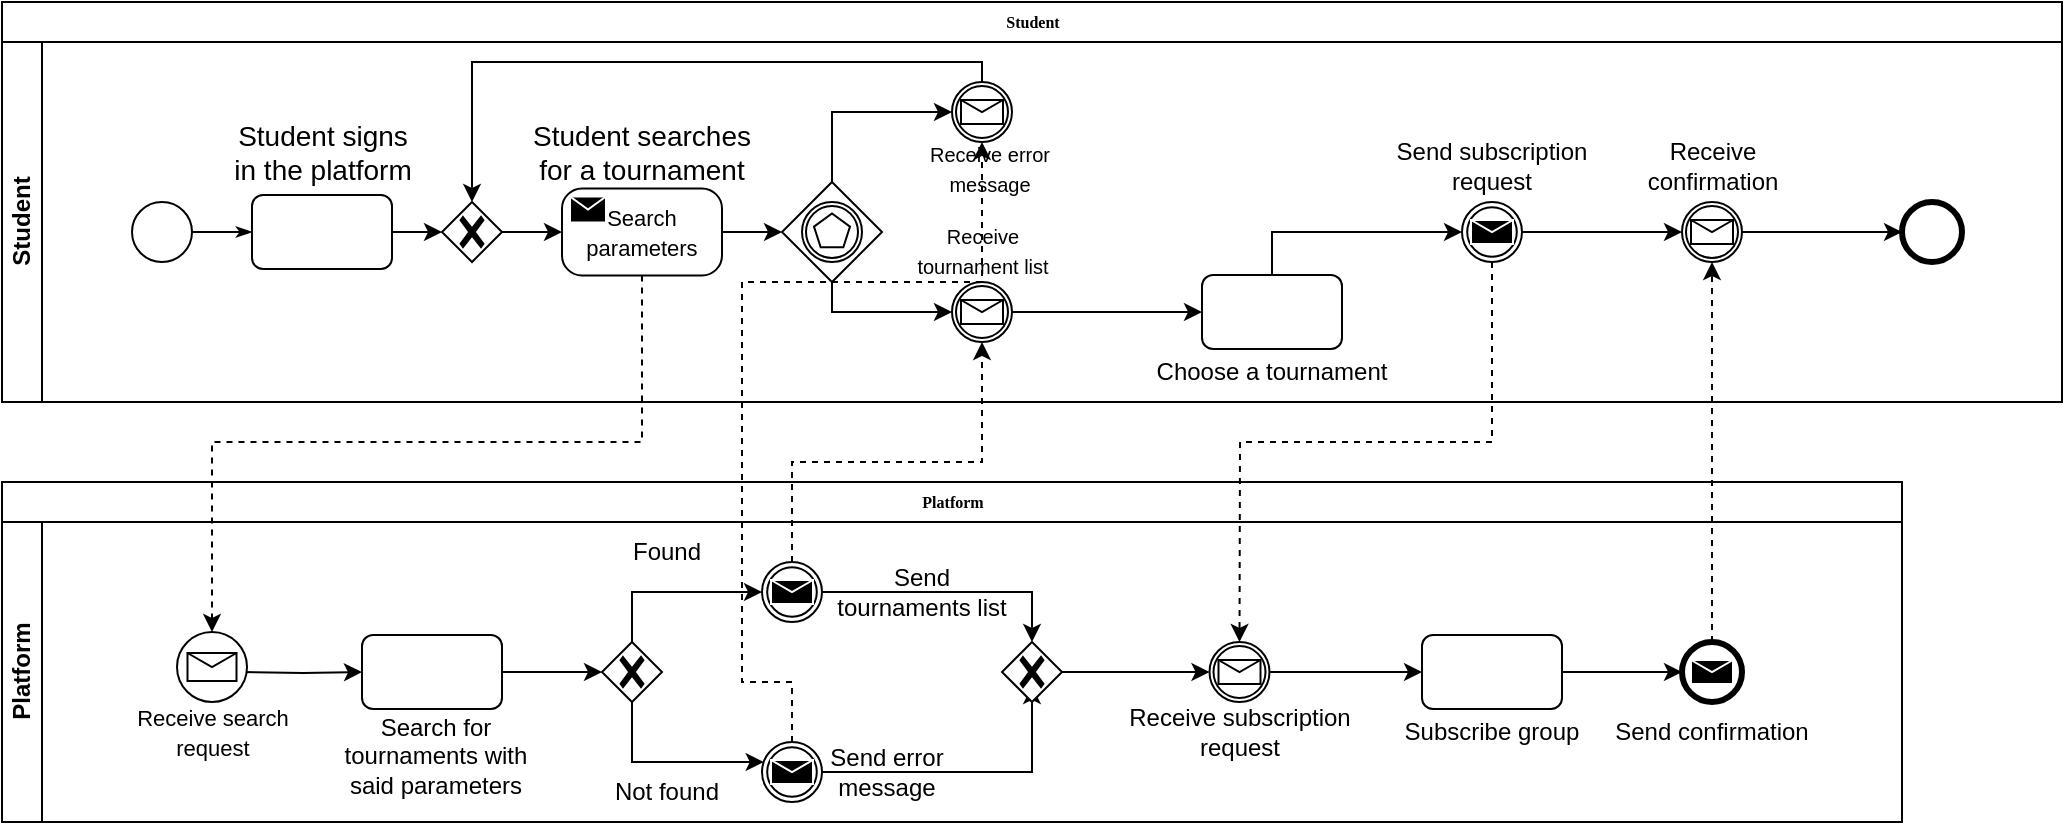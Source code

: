 <mxfile version="21.0.2" type="device"><diagram name="Page-1" id="c7488fd3-1785-93aa-aadb-54a6760d102a"><mxGraphModel dx="1221" dy="686" grid="1" gridSize="10" guides="1" tooltips="1" connect="1" arrows="1" fold="1" page="1" pageScale="1" pageWidth="1100" pageHeight="850" background="none" math="0" shadow="0"><root><mxCell id="0"/><mxCell id="1" parent="0"/><mxCell id="CDbokZhid0h3c1UekMTh-214" value="Student" style="swimlane;html=1;childLayout=stackLayout;horizontal=1;startSize=20;horizontalStack=0;rounded=0;shadow=0;labelBackgroundColor=none;strokeWidth=1;fontFamily=Verdana;fontSize=8;align=center;" parent="1" vertex="1"><mxGeometry x="1050" y="170" width="1030" height="200" as="geometry"/></mxCell><mxCell id="CDbokZhid0h3c1UekMTh-215" value="Student" style="swimlane;html=1;startSize=20;horizontal=0;" parent="CDbokZhid0h3c1UekMTh-214" vertex="1"><mxGeometry y="20" width="1030" height="180" as="geometry"/></mxCell><mxCell id="CDbokZhid0h3c1UekMTh-216" style="edgeStyle=orthogonalEdgeStyle;rounded=0;html=1;labelBackgroundColor=none;startArrow=none;startFill=0;startSize=5;endArrow=classicThin;endFill=1;endSize=5;jettySize=auto;orthogonalLoop=1;strokeWidth=1;fontFamily=Verdana;fontSize=8" parent="CDbokZhid0h3c1UekMTh-215" source="CDbokZhid0h3c1UekMTh-217" target="CDbokZhid0h3c1UekMTh-219" edge="1"><mxGeometry relative="1" as="geometry"/></mxCell><mxCell id="CDbokZhid0h3c1UekMTh-217" value="" style="ellipse;whiteSpace=wrap;html=1;rounded=0;shadow=0;labelBackgroundColor=none;strokeWidth=1;fontFamily=Verdana;fontSize=8;align=center;" parent="CDbokZhid0h3c1UekMTh-215" vertex="1"><mxGeometry x="65" y="80" width="30" height="30" as="geometry"/></mxCell><mxCell id="CDbokZhid0h3c1UekMTh-218" style="edgeStyle=orthogonalEdgeStyle;rounded=0;orthogonalLoop=1;jettySize=auto;html=1;" parent="CDbokZhid0h3c1UekMTh-215" source="CDbokZhid0h3c1UekMTh-219" target="CDbokZhid0h3c1UekMTh-239" edge="1"><mxGeometry relative="1" as="geometry"/></mxCell><mxCell id="CDbokZhid0h3c1UekMTh-219" value="&lt;font size=&quot;1&quot;&gt;&lt;br&gt;&lt;/font&gt;" style="rounded=1;whiteSpace=wrap;html=1;shadow=0;labelBackgroundColor=none;strokeWidth=1;fontFamily=Verdana;fontSize=8;align=center;" parent="CDbokZhid0h3c1UekMTh-215" vertex="1"><mxGeometry x="125" y="76.5" width="70" height="37" as="geometry"/></mxCell><mxCell id="CDbokZhid0h3c1UekMTh-221" value="&lt;font style=&quot;font-size: 14px;&quot;&gt;Student signs in the platform&lt;/font&gt;" style="text;html=1;strokeColor=none;fillColor=none;align=center;verticalAlign=middle;whiteSpace=wrap;rounded=0;" parent="CDbokZhid0h3c1UekMTh-215" vertex="1"><mxGeometry x="112.5" y="40" width="95" height="30" as="geometry"/></mxCell><mxCell id="CDbokZhid0h3c1UekMTh-222" style="edgeStyle=orthogonalEdgeStyle;rounded=0;orthogonalLoop=1;jettySize=auto;html=1;entryX=0;entryY=0.5;entryDx=0;entryDy=0;entryPerimeter=0;" parent="CDbokZhid0h3c1UekMTh-215" source="CDbokZhid0h3c1UekMTh-223" target="CDbokZhid0h3c1UekMTh-228" edge="1"><mxGeometry relative="1" as="geometry"/></mxCell><mxCell id="CDbokZhid0h3c1UekMTh-223" value="&lt;font style=&quot;font-size: 11px;&quot;&gt;Search parameters&lt;br&gt;&lt;/font&gt;" style="points=[[0.25,0,0],[0.5,0,0],[0.75,0,0],[1,0.25,0],[1,0.5,0],[1,0.75,0],[0.75,1,0],[0.5,1,0],[0.25,1,0],[0,0.75,0],[0,0.5,0],[0,0.25,0]];shape=mxgraph.bpmn.task;whiteSpace=wrap;rectStyle=rounded;size=10;html=1;container=1;expand=0;collapsible=0;taskMarker=send;" parent="CDbokZhid0h3c1UekMTh-215" vertex="1"><mxGeometry x="280" y="73.25" width="80" height="43.5" as="geometry"/></mxCell><mxCell id="CDbokZhid0h3c1UekMTh-224" value="&lt;font style=&quot;font-size: 14px;&quot;&gt;Student searches for a tournament&lt;br&gt;&lt;/font&gt;" style="text;html=1;strokeColor=none;fillColor=none;align=center;verticalAlign=middle;whiteSpace=wrap;rounded=0;" parent="CDbokZhid0h3c1UekMTh-215" vertex="1"><mxGeometry x="261.25" y="40" width="117.5" height="30" as="geometry"/></mxCell><mxCell id="CDbokZhid0h3c1UekMTh-225" value="" style="points=[[0.145,0.145,0],[0.5,0,0],[0.855,0.145,0],[1,0.5,0],[0.855,0.855,0],[0.5,1,0],[0.145,0.855,0],[0,0.5,0]];shape=mxgraph.bpmn.event;html=1;verticalLabelPosition=bottom;labelBackgroundColor=#ffffff;verticalAlign=top;align=center;perimeter=ellipsePerimeter;outlineConnect=0;aspect=fixed;outline=end;symbol=terminate2;" parent="CDbokZhid0h3c1UekMTh-215" vertex="1"><mxGeometry x="950" y="80" width="30" height="30" as="geometry"/></mxCell><mxCell id="CDbokZhid0h3c1UekMTh-226" style="edgeStyle=orthogonalEdgeStyle;rounded=0;orthogonalLoop=1;jettySize=auto;html=1;" parent="CDbokZhid0h3c1UekMTh-215" source="CDbokZhid0h3c1UekMTh-228" target="CDbokZhid0h3c1UekMTh-233" edge="1"><mxGeometry relative="1" as="geometry"><Array as="points"><mxPoint x="415" y="135"/></Array></mxGeometry></mxCell><mxCell id="CDbokZhid0h3c1UekMTh-227" style="edgeStyle=orthogonalEdgeStyle;rounded=0;orthogonalLoop=1;jettySize=auto;html=1;entryX=0;entryY=0.5;entryDx=0;entryDy=0;entryPerimeter=0;" parent="CDbokZhid0h3c1UekMTh-215" source="CDbokZhid0h3c1UekMTh-228" target="CDbokZhid0h3c1UekMTh-230" edge="1"><mxGeometry relative="1" as="geometry"><Array as="points"><mxPoint x="415" y="35"/></Array></mxGeometry></mxCell><mxCell id="CDbokZhid0h3c1UekMTh-228" value="" style="points=[[0.25,0.25,0],[0.5,0,0],[0.75,0.25,0],[1,0.5,0],[0.75,0.75,0],[0.5,1,0],[0.25,0.75,0],[0,0.5,0]];shape=mxgraph.bpmn.gateway2;html=1;verticalLabelPosition=bottom;labelBackgroundColor=#ffffff;verticalAlign=top;align=center;perimeter=rhombusPerimeter;outlineConnect=0;outline=catching;symbol=multiple;" parent="CDbokZhid0h3c1UekMTh-215" vertex="1"><mxGeometry x="390" y="70" width="50" height="50" as="geometry"/></mxCell><mxCell id="CDbokZhid0h3c1UekMTh-229" style="edgeStyle=orthogonalEdgeStyle;rounded=0;orthogonalLoop=1;jettySize=auto;html=1;" parent="CDbokZhid0h3c1UekMTh-215" source="CDbokZhid0h3c1UekMTh-230" target="CDbokZhid0h3c1UekMTh-239" edge="1"><mxGeometry relative="1" as="geometry"><Array as="points"><mxPoint x="490" y="10"/><mxPoint x="235" y="10"/></Array></mxGeometry></mxCell><mxCell id="CDbokZhid0h3c1UekMTh-230" value="" style="points=[[0.145,0.145,0],[0.5,0,0],[0.855,0.145,0],[1,0.5,0],[0.855,0.855,0],[0.5,1,0],[0.145,0.855,0],[0,0.5,0]];shape=mxgraph.bpmn.event;html=1;verticalLabelPosition=bottom;labelBackgroundColor=#ffffff;verticalAlign=top;align=center;perimeter=ellipsePerimeter;outlineConnect=0;aspect=fixed;outline=catching;symbol=message;" parent="CDbokZhid0h3c1UekMTh-215" vertex="1"><mxGeometry x="475" y="20" width="30" height="30" as="geometry"/></mxCell><mxCell id="CDbokZhid0h3c1UekMTh-231" value="&lt;font style=&quot;font-size: 10px;&quot;&gt;Receive tournament list&lt;/font&gt;" style="text;html=1;strokeColor=none;fillColor=none;align=center;verticalAlign=middle;whiteSpace=wrap;rounded=0;" parent="CDbokZhid0h3c1UekMTh-215" vertex="1"><mxGeometry x="447.5" y="93.5" width="85" height="20" as="geometry"/></mxCell><mxCell id="CDbokZhid0h3c1UekMTh-232" style="edgeStyle=orthogonalEdgeStyle;rounded=0;orthogonalLoop=1;jettySize=auto;html=1;entryX=0;entryY=0.5;entryDx=0;entryDy=0;" parent="CDbokZhid0h3c1UekMTh-215" source="CDbokZhid0h3c1UekMTh-233" target="CDbokZhid0h3c1UekMTh-236" edge="1"><mxGeometry relative="1" as="geometry"/></mxCell><mxCell id="CDbokZhid0h3c1UekMTh-233" value="" style="points=[[0.145,0.145,0],[0.5,0,0],[0.855,0.145,0],[1,0.5,0],[0.855,0.855,0],[0.5,1,0],[0.145,0.855,0],[0,0.5,0]];shape=mxgraph.bpmn.event;html=1;verticalLabelPosition=bottom;labelBackgroundColor=#ffffff;verticalAlign=top;align=center;perimeter=ellipsePerimeter;outlineConnect=0;aspect=fixed;outline=catching;symbol=message;" parent="CDbokZhid0h3c1UekMTh-215" vertex="1"><mxGeometry x="475" y="120" width="30" height="30" as="geometry"/></mxCell><mxCell id="CDbokZhid0h3c1UekMTh-234" value="&lt;font style=&quot;font-size: 10px;&quot;&gt;Receive error message&lt;/font&gt;" style="text;html=1;strokeColor=none;fillColor=none;align=center;verticalAlign=middle;whiteSpace=wrap;rounded=0;" parent="CDbokZhid0h3c1UekMTh-215" vertex="1"><mxGeometry x="455" y="53.25" width="77.5" height="20" as="geometry"/></mxCell><mxCell id="CDbokZhid0h3c1UekMTh-235" style="edgeStyle=orthogonalEdgeStyle;rounded=0;orthogonalLoop=1;jettySize=auto;html=1;" parent="CDbokZhid0h3c1UekMTh-215" source="CDbokZhid0h3c1UekMTh-236" edge="1"><mxGeometry relative="1" as="geometry"><mxPoint x="730.0" y="95.034" as="targetPoint"/><Array as="points"><mxPoint x="635" y="95"/></Array></mxGeometry></mxCell><mxCell id="CDbokZhid0h3c1UekMTh-236" value="&lt;font size=&quot;1&quot;&gt;&lt;br&gt;&lt;/font&gt;" style="rounded=1;whiteSpace=wrap;html=1;shadow=0;labelBackgroundColor=none;strokeWidth=1;fontFamily=Verdana;fontSize=8;align=center;" parent="CDbokZhid0h3c1UekMTh-215" vertex="1"><mxGeometry x="600" y="116.5" width="70" height="37" as="geometry"/></mxCell><mxCell id="CDbokZhid0h3c1UekMTh-237" value="Choose a tournament" style="text;html=1;strokeColor=none;fillColor=none;align=center;verticalAlign=middle;whiteSpace=wrap;rounded=0;" parent="CDbokZhid0h3c1UekMTh-215" vertex="1"><mxGeometry x="566.25" y="150" width="137.5" height="30" as="geometry"/></mxCell><mxCell id="CDbokZhid0h3c1UekMTh-238" style="edgeStyle=orthogonalEdgeStyle;rounded=0;orthogonalLoop=1;jettySize=auto;html=1;entryX=0;entryY=0.5;entryDx=0;entryDy=0;entryPerimeter=0;" parent="CDbokZhid0h3c1UekMTh-215" source="CDbokZhid0h3c1UekMTh-239" target="CDbokZhid0h3c1UekMTh-223" edge="1"><mxGeometry relative="1" as="geometry"/></mxCell><mxCell id="CDbokZhid0h3c1UekMTh-239" value="" style="points=[[0.25,0.25,0],[0.5,0,0],[0.75,0.25,0],[1,0.5,0],[0.75,0.75,0],[0.5,1,0],[0.25,0.75,0],[0,0.5,0]];shape=mxgraph.bpmn.gateway2;html=1;verticalLabelPosition=bottom;labelBackgroundColor=#ffffff;verticalAlign=top;align=center;perimeter=rhombusPerimeter;outlineConnect=0;outline=none;symbol=none;gwType=exclusive;" parent="CDbokZhid0h3c1UekMTh-215" vertex="1"><mxGeometry x="220" y="80" width="30" height="30" as="geometry"/></mxCell><mxCell id="CDbokZhid0h3c1UekMTh-240" value="Send subscription request" style="text;html=1;strokeColor=none;fillColor=none;align=center;verticalAlign=middle;whiteSpace=wrap;rounded=0;" parent="CDbokZhid0h3c1UekMTh-215" vertex="1"><mxGeometry x="676.25" y="46.5" width="137.5" height="30" as="geometry"/></mxCell><mxCell id="iTCzc87P6sii3We_sZg3-61" style="edgeStyle=orthogonalEdgeStyle;rounded=0;orthogonalLoop=1;jettySize=auto;html=1;" edge="1" parent="CDbokZhid0h3c1UekMTh-215" source="CDbokZhid0h3c1UekMTh-241" target="CDbokZhid0h3c1UekMTh-243"><mxGeometry relative="1" as="geometry"/></mxCell><mxCell id="CDbokZhid0h3c1UekMTh-241" value="" style="points=[[0.145,0.145,0],[0.5,0,0],[0.855,0.145,0],[1,0.5,0],[0.855,0.855,0],[0.5,1,0],[0.145,0.855,0],[0,0.5,0]];shape=mxgraph.bpmn.event;html=1;verticalLabelPosition=bottom;labelBackgroundColor=#ffffff;verticalAlign=top;align=center;perimeter=ellipsePerimeter;outlineConnect=0;aspect=fixed;outline=throwing;symbol=message;" parent="CDbokZhid0h3c1UekMTh-215" vertex="1"><mxGeometry x="730" y="80" width="30" height="30" as="geometry"/></mxCell><mxCell id="CDbokZhid0h3c1UekMTh-242" style="edgeStyle=orthogonalEdgeStyle;rounded=0;orthogonalLoop=1;jettySize=auto;html=1;entryX=0;entryY=0.5;entryDx=0;entryDy=0;entryPerimeter=0;" parent="CDbokZhid0h3c1UekMTh-215" source="CDbokZhid0h3c1UekMTh-243" target="CDbokZhid0h3c1UekMTh-225" edge="1"><mxGeometry relative="1" as="geometry"/></mxCell><mxCell id="CDbokZhid0h3c1UekMTh-243" value="" style="points=[[0.145,0.145,0],[0.5,0,0],[0.855,0.145,0],[1,0.5,0],[0.855,0.855,0],[0.5,1,0],[0.145,0.855,0],[0,0.5,0]];shape=mxgraph.bpmn.event;html=1;verticalLabelPosition=bottom;labelBackgroundColor=#ffffff;verticalAlign=top;align=center;perimeter=ellipsePerimeter;outlineConnect=0;aspect=fixed;outline=catching;symbol=message;" parent="CDbokZhid0h3c1UekMTh-215" vertex="1"><mxGeometry x="840" y="80" width="30" height="30" as="geometry"/></mxCell><mxCell id="CDbokZhid0h3c1UekMTh-244" value="Receive confirmation" style="text;html=1;strokeColor=none;fillColor=none;align=center;verticalAlign=middle;whiteSpace=wrap;rounded=0;" parent="CDbokZhid0h3c1UekMTh-215" vertex="1"><mxGeometry x="801.5" y="46.5" width="107" height="30" as="geometry"/></mxCell><mxCell id="iTCzc87P6sii3We_sZg3-1" value="Platform" style="swimlane;html=1;childLayout=stackLayout;horizontal=1;startSize=20;horizontalStack=0;rounded=0;shadow=0;labelBackgroundColor=none;strokeWidth=1;fontFamily=Verdana;fontSize=8;align=center;" vertex="1" parent="1"><mxGeometry x="1050" y="410" width="950" height="170" as="geometry"/></mxCell><mxCell id="iTCzc87P6sii3We_sZg3-32" value="Platform" style="swimlane;html=1;startSize=20;horizontal=0;" vertex="1" parent="iTCzc87P6sii3We_sZg3-1"><mxGeometry y="20" width="950" height="150" as="geometry"/></mxCell><mxCell id="iTCzc87P6sii3We_sZg3-33" style="edgeStyle=orthogonalEdgeStyle;rounded=0;orthogonalLoop=1;jettySize=auto;html=1;entryX=0;entryY=0.5;entryDx=0;entryDy=0;" edge="1" parent="iTCzc87P6sii3We_sZg3-32" target="iTCzc87P6sii3We_sZg3-37"><mxGeometry relative="1" as="geometry"><mxPoint x="120" y="75" as="sourcePoint"/></mxGeometry></mxCell><mxCell id="iTCzc87P6sii3We_sZg3-35" value="&lt;font style=&quot;font-size: 11px;&quot;&gt;Receive search request&lt;br&gt;&lt;/font&gt;" style="text;html=1;strokeColor=none;fillColor=none;align=center;verticalAlign=middle;whiteSpace=wrap;rounded=0;" vertex="1" parent="iTCzc87P6sii3We_sZg3-32"><mxGeometry x="53.75" y="90" width="102.5" height="30" as="geometry"/></mxCell><mxCell id="iTCzc87P6sii3We_sZg3-36" style="edgeStyle=orthogonalEdgeStyle;rounded=0;orthogonalLoop=1;jettySize=auto;html=1;entryX=0;entryY=0.5;entryDx=0;entryDy=0;entryPerimeter=0;" edge="1" parent="iTCzc87P6sii3We_sZg3-32" source="iTCzc87P6sii3We_sZg3-37" target="iTCzc87P6sii3We_sZg3-41"><mxGeometry relative="1" as="geometry"/></mxCell><mxCell id="iTCzc87P6sii3We_sZg3-37" value="&lt;font size=&quot;1&quot;&gt;&lt;br&gt;&lt;/font&gt;" style="rounded=1;whiteSpace=wrap;html=1;shadow=0;labelBackgroundColor=none;strokeWidth=1;fontFamily=Verdana;fontSize=8;align=center;" vertex="1" parent="iTCzc87P6sii3We_sZg3-32"><mxGeometry x="180" y="56.5" width="70" height="37" as="geometry"/></mxCell><mxCell id="iTCzc87P6sii3We_sZg3-38" value="Search for tournaments with said parameters" style="text;html=1;strokeColor=none;fillColor=none;align=center;verticalAlign=middle;whiteSpace=wrap;rounded=0;" vertex="1" parent="iTCzc87P6sii3We_sZg3-32"><mxGeometry x="163.75" y="110" width="106.25" height="13.5" as="geometry"/></mxCell><mxCell id="iTCzc87P6sii3We_sZg3-39" style="edgeStyle=orthogonalEdgeStyle;rounded=0;orthogonalLoop=1;jettySize=auto;html=1;" edge="1" parent="iTCzc87P6sii3We_sZg3-32" source="iTCzc87P6sii3We_sZg3-41"><mxGeometry relative="1" as="geometry"><mxPoint x="380.858" y="120" as="targetPoint"/><Array as="points"><mxPoint x="315" y="120"/></Array></mxGeometry></mxCell><mxCell id="iTCzc87P6sii3We_sZg3-40" style="edgeStyle=orthogonalEdgeStyle;rounded=0;orthogonalLoop=1;jettySize=auto;html=1;" edge="1" parent="iTCzc87P6sii3We_sZg3-32" source="iTCzc87P6sii3We_sZg3-41"><mxGeometry relative="1" as="geometry"><mxPoint x="380.0" y="35.034" as="targetPoint"/><Array as="points"><mxPoint x="315" y="35"/></Array></mxGeometry></mxCell><mxCell id="iTCzc87P6sii3We_sZg3-41" value="" style="points=[[0.25,0.25,0],[0.5,0,0],[0.75,0.25,0],[1,0.5,0],[0.75,0.75,0],[0.5,1,0],[0.25,0.75,0],[0,0.5,0]];shape=mxgraph.bpmn.gateway2;html=1;verticalLabelPosition=bottom;labelBackgroundColor=#ffffff;verticalAlign=top;align=center;perimeter=rhombusPerimeter;outlineConnect=0;outline=none;symbol=none;gwType=exclusive;" vertex="1" parent="iTCzc87P6sii3We_sZg3-32"><mxGeometry x="300" y="60" width="30" height="30" as="geometry"/></mxCell><mxCell id="iTCzc87P6sii3We_sZg3-42" value="Send error message" style="text;html=1;strokeColor=none;fillColor=none;align=center;verticalAlign=middle;whiteSpace=wrap;rounded=0;" vertex="1" parent="iTCzc87P6sii3We_sZg3-32"><mxGeometry x="410" y="110" width="65" height="30" as="geometry"/></mxCell><mxCell id="iTCzc87P6sii3We_sZg3-43" value="&lt;div&gt;Not found&lt;/div&gt;" style="text;html=1;strokeColor=none;fillColor=none;align=center;verticalAlign=middle;whiteSpace=wrap;rounded=0;" vertex="1" parent="iTCzc87P6sii3We_sZg3-32"><mxGeometry x="300" y="120" width="65" height="30" as="geometry"/></mxCell><mxCell id="iTCzc87P6sii3We_sZg3-44" value="Found" style="text;html=1;strokeColor=none;fillColor=none;align=center;verticalAlign=middle;whiteSpace=wrap;rounded=0;" vertex="1" parent="iTCzc87P6sii3We_sZg3-32"><mxGeometry x="300" width="65" height="30" as="geometry"/></mxCell><mxCell id="iTCzc87P6sii3We_sZg3-45" value="Send tournaments list" style="text;html=1;strokeColor=none;fillColor=none;align=center;verticalAlign=middle;whiteSpace=wrap;rounded=0;" vertex="1" parent="iTCzc87P6sii3We_sZg3-32"><mxGeometry x="410" y="25" width="100" height="20" as="geometry"/></mxCell><mxCell id="iTCzc87P6sii3We_sZg3-46" style="edgeStyle=orthogonalEdgeStyle;rounded=0;orthogonalLoop=1;jettySize=auto;html=1;entryX=0;entryY=0.5;entryDx=0;entryDy=0;" edge="1" parent="iTCzc87P6sii3We_sZg3-32" source="iTCzc87P6sii3We_sZg3-47" target="iTCzc87P6sii3We_sZg3-52"><mxGeometry relative="1" as="geometry"/></mxCell><mxCell id="iTCzc87P6sii3We_sZg3-47" value="" style="points=[[0.145,0.145,0],[0.5,0,0],[0.855,0.145,0],[1,0.5,0],[0.855,0.855,0],[0.5,1,0],[0.145,0.855,0],[0,0.5,0]];shape=mxgraph.bpmn.event;html=1;verticalLabelPosition=bottom;labelBackgroundColor=#ffffff;verticalAlign=top;align=center;perimeter=ellipsePerimeter;outlineConnect=0;aspect=fixed;outline=catching;symbol=message;" vertex="1" parent="iTCzc87P6sii3We_sZg3-32"><mxGeometry x="603.75" y="60" width="30" height="30" as="geometry"/></mxCell><mxCell id="iTCzc87P6sii3We_sZg3-48" value="Receive subscription request" style="text;html=1;strokeColor=none;fillColor=none;align=center;verticalAlign=middle;whiteSpace=wrap;rounded=0;" vertex="1" parent="iTCzc87P6sii3We_sZg3-32"><mxGeometry x="550" y="90" width="137.5" height="30" as="geometry"/></mxCell><mxCell id="iTCzc87P6sii3We_sZg3-66" style="edgeStyle=orthogonalEdgeStyle;rounded=0;orthogonalLoop=1;jettySize=auto;html=1;entryX=0.5;entryY=0;entryDx=0;entryDy=0;entryPerimeter=0;" edge="1" parent="iTCzc87P6sii3We_sZg3-32" source="iTCzc87P6sii3We_sZg3-49" target="iTCzc87P6sii3We_sZg3-64"><mxGeometry relative="1" as="geometry"/></mxCell><mxCell id="iTCzc87P6sii3We_sZg3-49" value="" style="points=[[0.145,0.145,0],[0.5,0,0],[0.855,0.145,0],[1,0.5,0],[0.855,0.855,0],[0.5,1,0],[0.145,0.855,0],[0,0.5,0]];shape=mxgraph.bpmn.event;html=1;verticalLabelPosition=bottom;labelBackgroundColor=#ffffff;verticalAlign=top;align=center;perimeter=ellipsePerimeter;outlineConnect=0;aspect=fixed;outline=throwing;symbol=message;" vertex="1" parent="iTCzc87P6sii3We_sZg3-32"><mxGeometry x="380" y="20" width="30" height="30" as="geometry"/></mxCell><mxCell id="iTCzc87P6sii3We_sZg3-65" style="edgeStyle=orthogonalEdgeStyle;rounded=0;orthogonalLoop=1;jettySize=auto;html=1;entryX=0.5;entryY=0.733;entryDx=0;entryDy=0;entryPerimeter=0;" edge="1" parent="iTCzc87P6sii3We_sZg3-32" source="iTCzc87P6sii3We_sZg3-50" target="iTCzc87P6sii3We_sZg3-64"><mxGeometry relative="1" as="geometry"/></mxCell><mxCell id="iTCzc87P6sii3We_sZg3-50" value="" style="points=[[0.145,0.145,0],[0.5,0,0],[0.855,0.145,0],[1,0.5,0],[0.855,0.855,0],[0.5,1,0],[0.145,0.855,0],[0,0.5,0]];shape=mxgraph.bpmn.event;html=1;verticalLabelPosition=bottom;labelBackgroundColor=#ffffff;verticalAlign=top;align=center;perimeter=ellipsePerimeter;outlineConnect=0;aspect=fixed;outline=throwing;symbol=message;" vertex="1" parent="iTCzc87P6sii3We_sZg3-32"><mxGeometry x="380" y="110" width="30" height="30" as="geometry"/></mxCell><mxCell id="iTCzc87P6sii3We_sZg3-51" style="edgeStyle=orthogonalEdgeStyle;rounded=0;orthogonalLoop=1;jettySize=auto;html=1;entryX=0;entryY=0.5;entryDx=0;entryDy=0;entryPerimeter=0;" edge="1" parent="iTCzc87P6sii3We_sZg3-32" source="iTCzc87P6sii3We_sZg3-52" target="iTCzc87P6sii3We_sZg3-54"><mxGeometry relative="1" as="geometry"/></mxCell><mxCell id="iTCzc87P6sii3We_sZg3-52" value="&lt;font size=&quot;1&quot;&gt;&lt;br&gt;&lt;/font&gt;" style="rounded=1;whiteSpace=wrap;html=1;shadow=0;labelBackgroundColor=none;strokeWidth=1;fontFamily=Verdana;fontSize=8;align=center;" vertex="1" parent="iTCzc87P6sii3We_sZg3-32"><mxGeometry x="710" y="56.5" width="70" height="37" as="geometry"/></mxCell><mxCell id="iTCzc87P6sii3We_sZg3-53" value="Subscribe group" style="text;html=1;strokeColor=none;fillColor=none;align=center;verticalAlign=middle;whiteSpace=wrap;rounded=0;" vertex="1" parent="iTCzc87P6sii3We_sZg3-32"><mxGeometry x="676.25" y="90" width="137.5" height="30" as="geometry"/></mxCell><mxCell id="iTCzc87P6sii3We_sZg3-54" value="" style="points=[[0.145,0.145,0],[0.5,0,0],[0.855,0.145,0],[1,0.5,0],[0.855,0.855,0],[0.5,1,0],[0.145,0.855,0],[0,0.5,0]];shape=mxgraph.bpmn.event;html=1;verticalLabelPosition=bottom;labelBackgroundColor=#ffffff;verticalAlign=top;align=center;perimeter=ellipsePerimeter;outlineConnect=0;aspect=fixed;outline=end;symbol=message;" vertex="1" parent="iTCzc87P6sii3We_sZg3-32"><mxGeometry x="840" y="60" width="30" height="30" as="geometry"/></mxCell><mxCell id="iTCzc87P6sii3We_sZg3-55" value="Send confirmation" style="text;html=1;strokeColor=none;fillColor=none;align=center;verticalAlign=middle;whiteSpace=wrap;rounded=0;" vertex="1" parent="iTCzc87P6sii3We_sZg3-32"><mxGeometry x="786.25" y="90" width="137.5" height="30" as="geometry"/></mxCell><mxCell id="iTCzc87P6sii3We_sZg3-62" value="" style="points=[[0.145,0.145,0],[0.5,0,0],[0.855,0.145,0],[1,0.5,0],[0.855,0.855,0],[0.5,1,0],[0.145,0.855,0],[0,0.5,0]];shape=mxgraph.bpmn.event;html=1;verticalLabelPosition=bottom;labelBackgroundColor=#ffffff;verticalAlign=top;align=center;perimeter=ellipsePerimeter;outlineConnect=0;aspect=fixed;outline=standard;symbol=message;" vertex="1" parent="iTCzc87P6sii3We_sZg3-32"><mxGeometry x="87.5" y="55" width="35" height="35" as="geometry"/></mxCell><mxCell id="iTCzc87P6sii3We_sZg3-67" style="edgeStyle=orthogonalEdgeStyle;rounded=0;orthogonalLoop=1;jettySize=auto;html=1;entryX=0;entryY=0.5;entryDx=0;entryDy=0;entryPerimeter=0;" edge="1" parent="iTCzc87P6sii3We_sZg3-32" source="iTCzc87P6sii3We_sZg3-64" target="iTCzc87P6sii3We_sZg3-47"><mxGeometry relative="1" as="geometry"/></mxCell><mxCell id="iTCzc87P6sii3We_sZg3-64" value="" style="points=[[0.25,0.25,0],[0.5,0,0],[0.75,0.25,0],[1,0.5,0],[0.75,0.75,0],[0.5,1,0],[0.25,0.75,0],[0,0.5,0]];shape=mxgraph.bpmn.gateway2;html=1;verticalLabelPosition=bottom;labelBackgroundColor=#ffffff;verticalAlign=top;align=center;perimeter=rhombusPerimeter;outlineConnect=0;outline=none;symbol=none;gwType=exclusive;" vertex="1" parent="iTCzc87P6sii3We_sZg3-32"><mxGeometry x="500" y="60" width="30" height="30" as="geometry"/></mxCell><mxCell id="iTCzc87P6sii3We_sZg3-63" style="edgeStyle=orthogonalEdgeStyle;rounded=0;orthogonalLoop=1;jettySize=auto;html=1;entryX=0.5;entryY=0;entryDx=0;entryDy=0;entryPerimeter=0;dashed=1;" edge="1" parent="1" source="CDbokZhid0h3c1UekMTh-223" target="iTCzc87P6sii3We_sZg3-62"><mxGeometry relative="1" as="geometry"><Array as="points"><mxPoint x="1370" y="390"/><mxPoint x="1155" y="390"/></Array></mxGeometry></mxCell><mxCell id="iTCzc87P6sii3We_sZg3-68" style="edgeStyle=orthogonalEdgeStyle;rounded=0;orthogonalLoop=1;jettySize=auto;html=1;entryX=0.5;entryY=1;entryDx=0;entryDy=0;entryPerimeter=0;dashed=1;" edge="1" parent="1" source="iTCzc87P6sii3We_sZg3-49" target="CDbokZhid0h3c1UekMTh-233"><mxGeometry relative="1" as="geometry"><Array as="points"><mxPoint x="1445" y="400"/><mxPoint x="1540" y="400"/></Array></mxGeometry></mxCell><mxCell id="iTCzc87P6sii3We_sZg3-69" style="edgeStyle=orthogonalEdgeStyle;rounded=0;orthogonalLoop=1;jettySize=auto;html=1;dashed=1;" edge="1" parent="1" source="iTCzc87P6sii3We_sZg3-50" target="CDbokZhid0h3c1UekMTh-230"><mxGeometry relative="1" as="geometry"><Array as="points"><mxPoint x="1445" y="510"/><mxPoint x="1420" y="510"/><mxPoint x="1420" y="310"/><mxPoint x="1540" y="310"/></Array></mxGeometry></mxCell><mxCell id="iTCzc87P6sii3We_sZg3-70" style="edgeStyle=orthogonalEdgeStyle;rounded=0;orthogonalLoop=1;jettySize=auto;html=1;dashed=1;" edge="1" parent="1" source="CDbokZhid0h3c1UekMTh-241" target="iTCzc87P6sii3We_sZg3-47"><mxGeometry relative="1" as="geometry"><Array as="points"><mxPoint x="1795" y="390"/><mxPoint x="1669" y="390"/></Array></mxGeometry></mxCell><mxCell id="iTCzc87P6sii3We_sZg3-71" style="edgeStyle=orthogonalEdgeStyle;rounded=0;orthogonalLoop=1;jettySize=auto;html=1;entryX=0.5;entryY=1;entryDx=0;entryDy=0;entryPerimeter=0;dashed=1;" edge="1" parent="1" source="iTCzc87P6sii3We_sZg3-54" target="CDbokZhid0h3c1UekMTh-243"><mxGeometry relative="1" as="geometry"/></mxCell></root></mxGraphModel></diagram></mxfile>